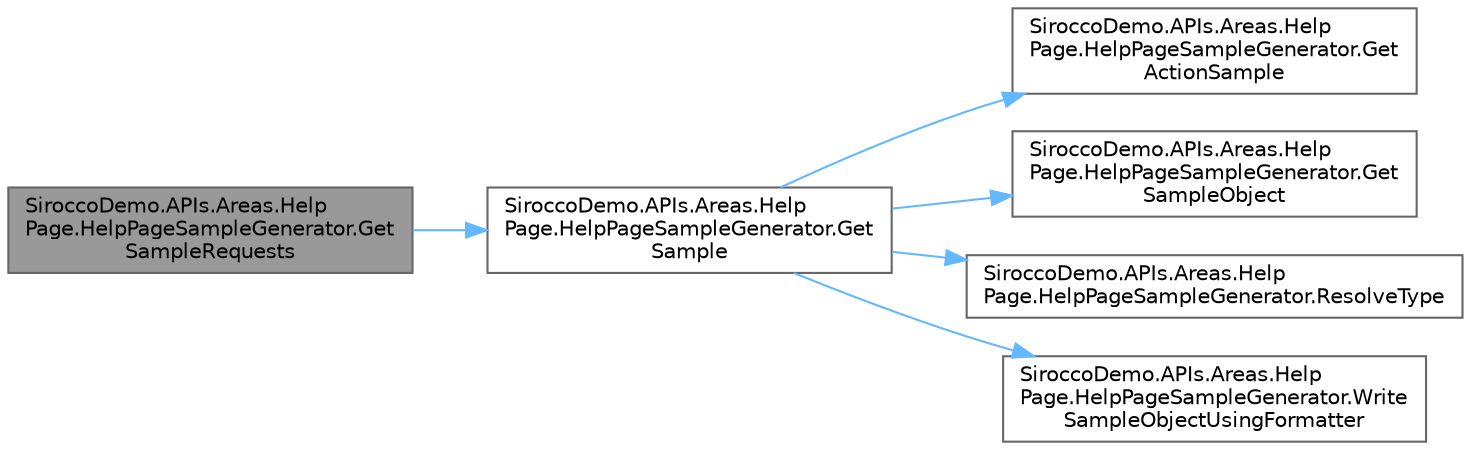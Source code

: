 digraph "SiroccoDemo.APIs.Areas.HelpPage.HelpPageSampleGenerator.GetSampleRequests"
{
 // LATEX_PDF_SIZE
  bgcolor="transparent";
  edge [fontname=Helvetica,fontsize=10,labelfontname=Helvetica,labelfontsize=10];
  node [fontname=Helvetica,fontsize=10,shape=box,height=0.2,width=0.4];
  rankdir="LR";
  Node1 [id="Node000001",label="SiroccoDemo.APIs.Areas.Help\lPage.HelpPageSampleGenerator.Get\lSampleRequests",height=0.2,width=0.4,color="gray40", fillcolor="grey60", style="filled", fontcolor="black",tooltip="Gets the request body samples for a given ApiDescription."];
  Node1 -> Node2 [id="edge6_Node000001_Node000002",color="steelblue1",style="solid",tooltip=" "];
  Node2 [id="Node000002",label="SiroccoDemo.APIs.Areas.Help\lPage.HelpPageSampleGenerator.Get\lSample",height=0.2,width=0.4,color="grey40", fillcolor="white", style="filled",URL="$class_sirocco_demo_1_1_a_p_is_1_1_areas_1_1_help_page_1_1_help_page_sample_generator.html#a35972db5cc04b3189057867d689a6e1a",tooltip="Gets the request or response body samples."];
  Node2 -> Node3 [id="edge7_Node000002_Node000003",color="steelblue1",style="solid",tooltip=" "];
  Node3 [id="Node000003",label="SiroccoDemo.APIs.Areas.Help\lPage.HelpPageSampleGenerator.Get\lActionSample",height=0.2,width=0.4,color="grey40", fillcolor="white", style="filled",URL="$class_sirocco_demo_1_1_a_p_is_1_1_areas_1_1_help_page_1_1_help_page_sample_generator.html#a929f09573364211a4c5ac83d37e18e23",tooltip="Search for samples that are provided directly through ActionSamples."];
  Node2 -> Node4 [id="edge8_Node000002_Node000004",color="steelblue1",style="solid",tooltip=" "];
  Node4 [id="Node000004",label="SiroccoDemo.APIs.Areas.Help\lPage.HelpPageSampleGenerator.Get\lSampleObject",height=0.2,width=0.4,color="grey40", fillcolor="white", style="filled",URL="$class_sirocco_demo_1_1_a_p_is_1_1_areas_1_1_help_page_1_1_help_page_sample_generator.html#af41a4d4188c2f450b5f7375b60996d6b",tooltip="Gets the sample object that will be serialized by the formatters. First, it will look at the SampleOb..."];
  Node2 -> Node5 [id="edge9_Node000002_Node000005",color="steelblue1",style="solid",tooltip=" "];
  Node5 [id="Node000005",label="SiroccoDemo.APIs.Areas.Help\lPage.HelpPageSampleGenerator.ResolveType",height=0.2,width=0.4,color="grey40", fillcolor="white", style="filled",URL="$class_sirocco_demo_1_1_a_p_is_1_1_areas_1_1_help_page_1_1_help_page_sample_generator.html#aac36a2ef19e232f01c5054d4085c3503",tooltip="Resolves the type of the action parameter or return value when HttpRequestMessage or HttpResponseMess..."];
  Node2 -> Node6 [id="edge10_Node000002_Node000006",color="steelblue1",style="solid",tooltip=" "];
  Node6 [id="Node000006",label="SiroccoDemo.APIs.Areas.Help\lPage.HelpPageSampleGenerator.Write\lSampleObjectUsingFormatter",height=0.2,width=0.4,color="grey40", fillcolor="white", style="filled",URL="$class_sirocco_demo_1_1_a_p_is_1_1_areas_1_1_help_page_1_1_help_page_sample_generator.html#a442ff2b649c4930ad4b41f7f6d1be3ef",tooltip="Writes the sample object using formatter."];
}
